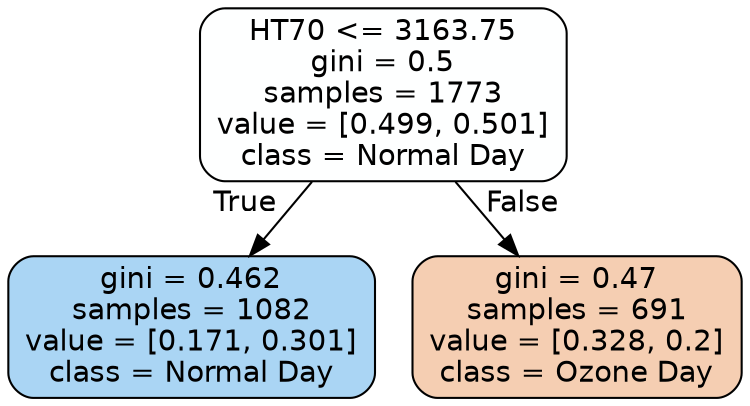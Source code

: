 digraph Tree {
node [shape=box, style="filled, rounded", color="black", fontname=helvetica] ;
edge [fontname=helvetica] ;
0 [label="HT70 <= 3163.75\ngini = 0.5\nsamples = 1773\nvalue = [0.499, 0.501]\nclass = Normal Day", fillcolor="#feffff"] ;
1 [label="gini = 0.462\nsamples = 1082\nvalue = [0.171, 0.301]\nclass = Normal Day", fillcolor="#aad5f4"] ;
0 -> 1 [labeldistance=2.5, labelangle=45, headlabel="True"] ;
2 [label="gini = 0.47\nsamples = 691\nvalue = [0.328, 0.2]\nclass = Ozone Day", fillcolor="#f5ceb2"] ;
0 -> 2 [labeldistance=2.5, labelangle=-45, headlabel="False"] ;
}